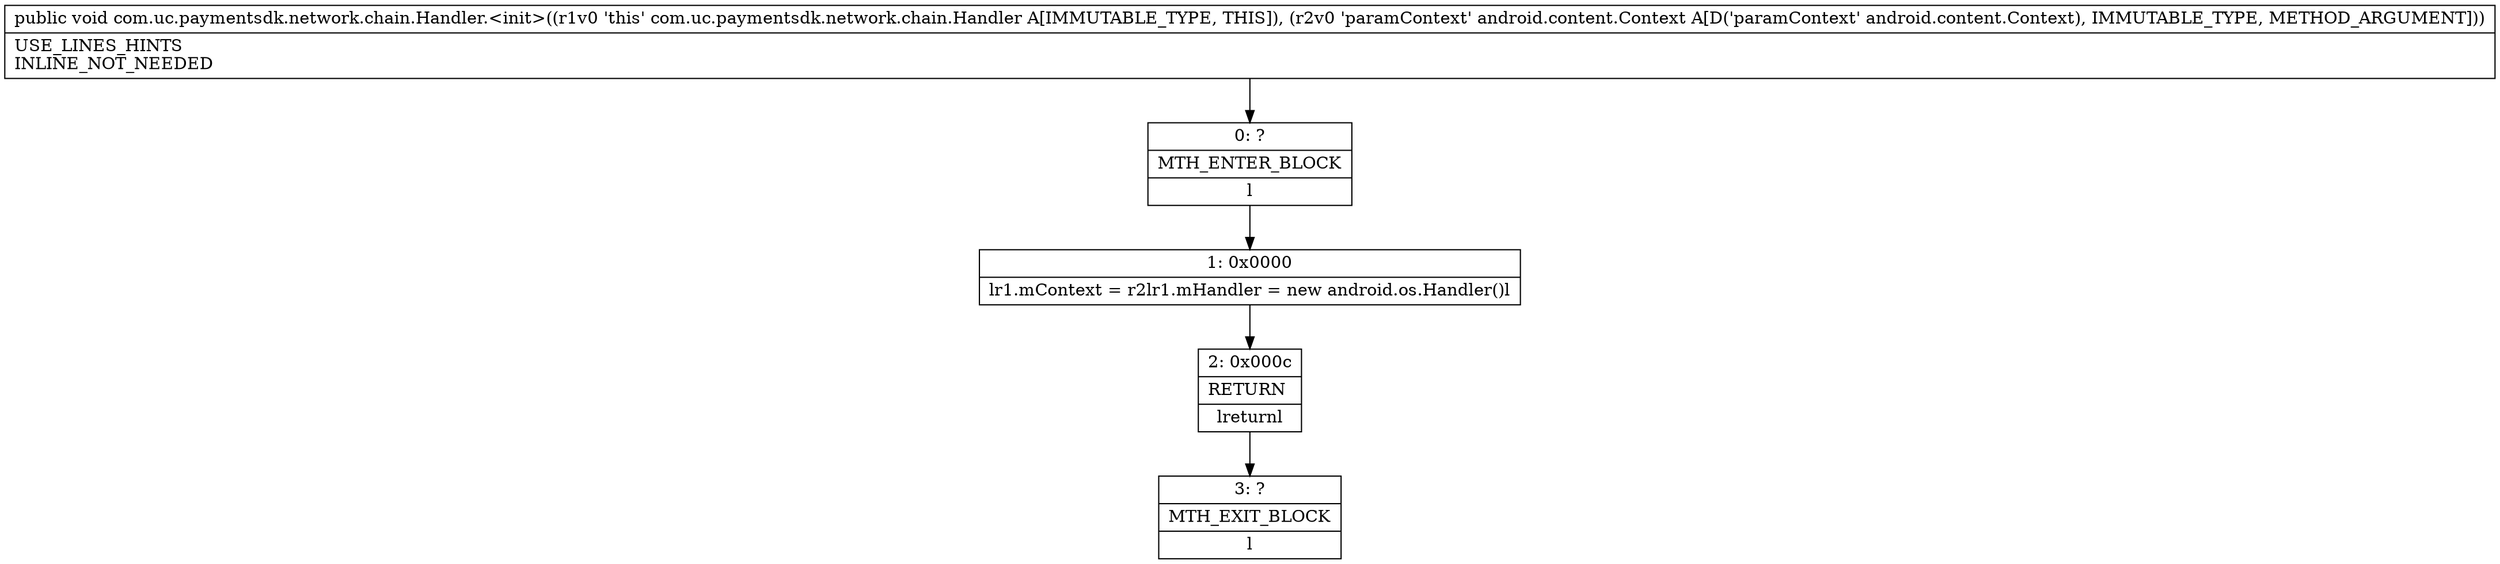 digraph "CFG forcom.uc.paymentsdk.network.chain.Handler.\<init\>(Landroid\/content\/Context;)V" {
Node_0 [shape=record,label="{0\:\ ?|MTH_ENTER_BLOCK\l|l}"];
Node_1 [shape=record,label="{1\:\ 0x0000|lr1.mContext = r2lr1.mHandler = new android.os.Handler()l}"];
Node_2 [shape=record,label="{2\:\ 0x000c|RETURN\l|lreturnl}"];
Node_3 [shape=record,label="{3\:\ ?|MTH_EXIT_BLOCK\l|l}"];
MethodNode[shape=record,label="{public void com.uc.paymentsdk.network.chain.Handler.\<init\>((r1v0 'this' com.uc.paymentsdk.network.chain.Handler A[IMMUTABLE_TYPE, THIS]), (r2v0 'paramContext' android.content.Context A[D('paramContext' android.content.Context), IMMUTABLE_TYPE, METHOD_ARGUMENT]))  | USE_LINES_HINTS\lINLINE_NOT_NEEDED\l}"];
MethodNode -> Node_0;
Node_0 -> Node_1;
Node_1 -> Node_2;
Node_2 -> Node_3;
}

